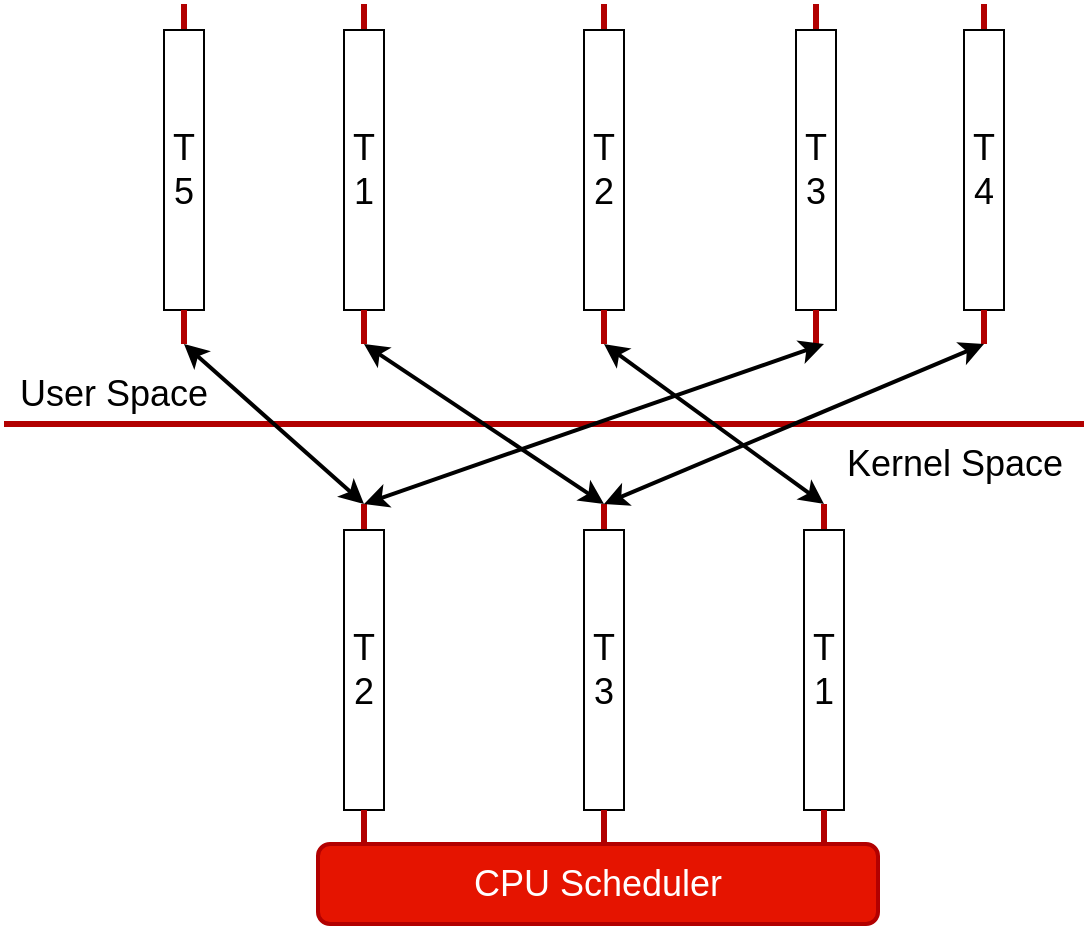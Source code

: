 <mxfile version="20.0.4" type="github">
  <diagram id="WGgsNqBOaULeudGfr_kq" name="第 1 页">
    <mxGraphModel dx="1668" dy="587" grid="1" gridSize="10" guides="1" tooltips="1" connect="1" arrows="1" fold="1" page="1" pageScale="1" pageWidth="827" pageHeight="1169" math="0" shadow="0">
      <root>
        <mxCell id="0" />
        <mxCell id="1" parent="0" />
        <mxCell id="1pz0jt5vzoer_wc0gOAW-33" value="" style="endArrow=none;html=1;rounded=0;strokeWidth=3;fillColor=#e51400;strokeColor=#B20000;" edge="1" parent="1">
          <mxGeometry width="50" height="50" relative="1" as="geometry">
            <mxPoint x="-20" y="680" as="sourcePoint" />
            <mxPoint x="520" y="680" as="targetPoint" />
          </mxGeometry>
        </mxCell>
        <mxCell id="1pz0jt5vzoer_wc0gOAW-34" value="&lt;font style=&quot;font-size: 18px;&quot;&gt;User Space&lt;/font&gt;" style="text;html=1;strokeColor=none;fillColor=none;align=center;verticalAlign=middle;whiteSpace=wrap;rounded=0;" vertex="1" parent="1">
          <mxGeometry x="-20" y="650" width="110" height="30" as="geometry" />
        </mxCell>
        <mxCell id="1pz0jt5vzoer_wc0gOAW-35" value="" style="group" vertex="1" connectable="0" parent="1">
          <mxGeometry x="150" y="470" width="20" height="170" as="geometry" />
        </mxCell>
        <mxCell id="1pz0jt5vzoer_wc0gOAW-36" value="" style="endArrow=none;html=1;rounded=0;fontSize=18;strokeWidth=3;fillColor=#e51400;strokeColor=#B20000;startArrow=none;" edge="1" parent="1pz0jt5vzoer_wc0gOAW-35" source="1pz0jt5vzoer_wc0gOAW-37">
          <mxGeometry width="50" height="50" relative="1" as="geometry">
            <mxPoint x="10" y="170" as="sourcePoint" />
            <mxPoint x="10" as="targetPoint" />
          </mxGeometry>
        </mxCell>
        <mxCell id="1pz0jt5vzoer_wc0gOAW-37" value="T&lt;br&gt;1" style="rounded=0;whiteSpace=wrap;html=1;fontSize=18;" vertex="1" parent="1pz0jt5vzoer_wc0gOAW-35">
          <mxGeometry y="13" width="20" height="140" as="geometry" />
        </mxCell>
        <mxCell id="1pz0jt5vzoer_wc0gOAW-38" value="" style="endArrow=none;html=1;rounded=0;fontSize=18;strokeWidth=3;fillColor=#e51400;strokeColor=#B20000;" edge="1" parent="1pz0jt5vzoer_wc0gOAW-35" target="1pz0jt5vzoer_wc0gOAW-37">
          <mxGeometry width="50" height="50" relative="1" as="geometry">
            <mxPoint x="10" y="170" as="sourcePoint" />
            <mxPoint x="10" as="targetPoint" />
          </mxGeometry>
        </mxCell>
        <mxCell id="1pz0jt5vzoer_wc0gOAW-40" value="" style="group" vertex="1" connectable="0" parent="1">
          <mxGeometry x="270" y="470" width="20" height="170" as="geometry" />
        </mxCell>
        <mxCell id="1pz0jt5vzoer_wc0gOAW-41" value="" style="endArrow=none;html=1;rounded=0;fontSize=18;strokeWidth=3;fillColor=#e51400;strokeColor=#B20000;startArrow=none;" edge="1" parent="1pz0jt5vzoer_wc0gOAW-40" source="1pz0jt5vzoer_wc0gOAW-42">
          <mxGeometry width="50" height="50" relative="1" as="geometry">
            <mxPoint x="10" y="170" as="sourcePoint" />
            <mxPoint x="10" as="targetPoint" />
          </mxGeometry>
        </mxCell>
        <mxCell id="1pz0jt5vzoer_wc0gOAW-42" value="T&lt;br&gt;2" style="rounded=0;whiteSpace=wrap;html=1;fontSize=18;" vertex="1" parent="1pz0jt5vzoer_wc0gOAW-40">
          <mxGeometry y="13" width="20" height="140" as="geometry" />
        </mxCell>
        <mxCell id="1pz0jt5vzoer_wc0gOAW-43" value="" style="endArrow=none;html=1;rounded=0;fontSize=18;strokeWidth=3;fillColor=#e51400;strokeColor=#B20000;" edge="1" parent="1pz0jt5vzoer_wc0gOAW-40" target="1pz0jt5vzoer_wc0gOAW-42">
          <mxGeometry width="50" height="50" relative="1" as="geometry">
            <mxPoint x="10" y="170" as="sourcePoint" />
            <mxPoint x="10" as="targetPoint" />
          </mxGeometry>
        </mxCell>
        <mxCell id="1pz0jt5vzoer_wc0gOAW-44" value="" style="group" vertex="1" connectable="0" parent="1">
          <mxGeometry x="376" y="470" width="20" height="170" as="geometry" />
        </mxCell>
        <mxCell id="1pz0jt5vzoer_wc0gOAW-45" value="" style="endArrow=none;html=1;rounded=0;fontSize=18;strokeWidth=3;fillColor=#e51400;strokeColor=#B20000;startArrow=none;" edge="1" parent="1pz0jt5vzoer_wc0gOAW-44" source="1pz0jt5vzoer_wc0gOAW-46">
          <mxGeometry width="50" height="50" relative="1" as="geometry">
            <mxPoint x="10" y="170" as="sourcePoint" />
            <mxPoint x="10" as="targetPoint" />
          </mxGeometry>
        </mxCell>
        <mxCell id="1pz0jt5vzoer_wc0gOAW-46" value="T&lt;br&gt;3" style="rounded=0;whiteSpace=wrap;html=1;fontSize=18;" vertex="1" parent="1pz0jt5vzoer_wc0gOAW-44">
          <mxGeometry y="13" width="20" height="140" as="geometry" />
        </mxCell>
        <mxCell id="1pz0jt5vzoer_wc0gOAW-47" value="" style="endArrow=none;html=1;rounded=0;fontSize=18;strokeWidth=3;fillColor=#e51400;strokeColor=#B20000;" edge="1" parent="1pz0jt5vzoer_wc0gOAW-44" target="1pz0jt5vzoer_wc0gOAW-46">
          <mxGeometry width="50" height="50" relative="1" as="geometry">
            <mxPoint x="10" y="170" as="sourcePoint" />
            <mxPoint x="10" as="targetPoint" />
          </mxGeometry>
        </mxCell>
        <mxCell id="1pz0jt5vzoer_wc0gOAW-48" value="&lt;span style=&quot;&quot;&gt;Kernel Space&lt;/span&gt;" style="text;html=1;align=center;verticalAlign=middle;resizable=0;points=[];autosize=1;strokeColor=none;fillColor=none;fontSize=18;" vertex="1" parent="1">
          <mxGeometry x="390" y="680" width="130" height="40" as="geometry" />
        </mxCell>
        <mxCell id="1pz0jt5vzoer_wc0gOAW-52" value="" style="group" vertex="1" connectable="0" parent="1">
          <mxGeometry x="150" y="720" width="20" height="170" as="geometry" />
        </mxCell>
        <mxCell id="1pz0jt5vzoer_wc0gOAW-53" value="" style="endArrow=none;html=1;rounded=0;fontSize=18;strokeWidth=3;fillColor=#e51400;strokeColor=#B20000;startArrow=none;" edge="1" parent="1pz0jt5vzoer_wc0gOAW-52" source="1pz0jt5vzoer_wc0gOAW-54">
          <mxGeometry width="50" height="50" relative="1" as="geometry">
            <mxPoint x="10" y="170" as="sourcePoint" />
            <mxPoint x="10" as="targetPoint" />
          </mxGeometry>
        </mxCell>
        <mxCell id="1pz0jt5vzoer_wc0gOAW-54" value="T&lt;br&gt;2" style="rounded=0;whiteSpace=wrap;html=1;fontSize=18;" vertex="1" parent="1pz0jt5vzoer_wc0gOAW-52">
          <mxGeometry y="13" width="20" height="140" as="geometry" />
        </mxCell>
        <mxCell id="1pz0jt5vzoer_wc0gOAW-55" value="" style="endArrow=none;html=1;rounded=0;fontSize=18;strokeWidth=3;fillColor=#e51400;strokeColor=#B20000;" edge="1" parent="1pz0jt5vzoer_wc0gOAW-52" target="1pz0jt5vzoer_wc0gOAW-54">
          <mxGeometry width="50" height="50" relative="1" as="geometry">
            <mxPoint x="10" y="170" as="sourcePoint" />
            <mxPoint x="10" as="targetPoint" />
          </mxGeometry>
        </mxCell>
        <mxCell id="1pz0jt5vzoer_wc0gOAW-56" value="" style="group" vertex="1" connectable="0" parent="1">
          <mxGeometry x="270" y="720" width="20" height="170" as="geometry" />
        </mxCell>
        <mxCell id="1pz0jt5vzoer_wc0gOAW-57" value="" style="endArrow=none;html=1;rounded=0;fontSize=18;strokeWidth=3;fillColor=#e51400;strokeColor=#B20000;startArrow=none;" edge="1" parent="1pz0jt5vzoer_wc0gOAW-56" source="1pz0jt5vzoer_wc0gOAW-58">
          <mxGeometry width="50" height="50" relative="1" as="geometry">
            <mxPoint x="10" y="170" as="sourcePoint" />
            <mxPoint x="10" as="targetPoint" />
          </mxGeometry>
        </mxCell>
        <mxCell id="1pz0jt5vzoer_wc0gOAW-58" value="T&lt;br&gt;3" style="rounded=0;whiteSpace=wrap;html=1;fontSize=18;" vertex="1" parent="1pz0jt5vzoer_wc0gOAW-56">
          <mxGeometry y="13" width="20" height="140" as="geometry" />
        </mxCell>
        <mxCell id="1pz0jt5vzoer_wc0gOAW-59" value="" style="endArrow=none;html=1;rounded=0;fontSize=18;strokeWidth=3;fillColor=#e51400;strokeColor=#B20000;" edge="1" parent="1pz0jt5vzoer_wc0gOAW-56" target="1pz0jt5vzoer_wc0gOAW-58">
          <mxGeometry width="50" height="50" relative="1" as="geometry">
            <mxPoint x="10" y="170" as="sourcePoint" />
            <mxPoint x="10" as="targetPoint" />
          </mxGeometry>
        </mxCell>
        <mxCell id="1pz0jt5vzoer_wc0gOAW-60" value="" style="group" vertex="1" connectable="0" parent="1">
          <mxGeometry x="380" y="720" width="20" height="170" as="geometry" />
        </mxCell>
        <mxCell id="1pz0jt5vzoer_wc0gOAW-61" value="" style="endArrow=none;html=1;rounded=0;fontSize=18;strokeWidth=3;fillColor=#e51400;strokeColor=#B20000;startArrow=none;" edge="1" parent="1pz0jt5vzoer_wc0gOAW-60" source="1pz0jt5vzoer_wc0gOAW-62">
          <mxGeometry width="50" height="50" relative="1" as="geometry">
            <mxPoint x="10" y="170" as="sourcePoint" />
            <mxPoint x="10" as="targetPoint" />
          </mxGeometry>
        </mxCell>
        <mxCell id="1pz0jt5vzoer_wc0gOAW-62" value="T&lt;br&gt;1" style="rounded=0;whiteSpace=wrap;html=1;fontSize=18;" vertex="1" parent="1pz0jt5vzoer_wc0gOAW-60">
          <mxGeometry y="13" width="20" height="140" as="geometry" />
        </mxCell>
        <mxCell id="1pz0jt5vzoer_wc0gOAW-63" value="" style="endArrow=none;html=1;rounded=0;fontSize=18;strokeWidth=3;fillColor=#e51400;strokeColor=#B20000;" edge="1" parent="1pz0jt5vzoer_wc0gOAW-60" target="1pz0jt5vzoer_wc0gOAW-62">
          <mxGeometry width="50" height="50" relative="1" as="geometry">
            <mxPoint x="10" y="170" as="sourcePoint" />
            <mxPoint x="10" as="targetPoint" />
          </mxGeometry>
        </mxCell>
        <mxCell id="1pz0jt5vzoer_wc0gOAW-64" value="" style="endArrow=classic;startArrow=classic;html=1;rounded=0;fontSize=18;strokeWidth=2;" edge="1" parent="1">
          <mxGeometry width="50" height="50" relative="1" as="geometry">
            <mxPoint x="160" y="640" as="sourcePoint" />
            <mxPoint x="280" y="720" as="targetPoint" />
          </mxGeometry>
        </mxCell>
        <mxCell id="1pz0jt5vzoer_wc0gOAW-65" value="" style="endArrow=classic;startArrow=classic;html=1;rounded=0;fontSize=18;strokeWidth=2;" edge="1" parent="1">
          <mxGeometry width="50" height="50" relative="1" as="geometry">
            <mxPoint x="160" y="720" as="sourcePoint" />
            <mxPoint x="390" y="640" as="targetPoint" />
          </mxGeometry>
        </mxCell>
        <mxCell id="1pz0jt5vzoer_wc0gOAW-66" value="" style="endArrow=classic;startArrow=classic;html=1;rounded=0;fontSize=18;strokeWidth=2;" edge="1" parent="1">
          <mxGeometry width="50" height="50" relative="1" as="geometry">
            <mxPoint x="390" y="720" as="sourcePoint" />
            <mxPoint x="280" y="640" as="targetPoint" />
          </mxGeometry>
        </mxCell>
        <mxCell id="1pz0jt5vzoer_wc0gOAW-67" value="CPU Scheduler" style="rounded=1;whiteSpace=wrap;html=1;fontSize=18;strokeWidth=2;fillColor=#e51400;fontColor=#ffffff;strokeColor=#B20000;" vertex="1" parent="1">
          <mxGeometry x="137" y="890" width="280" height="40" as="geometry" />
        </mxCell>
        <mxCell id="1pz0jt5vzoer_wc0gOAW-70" value="" style="group" vertex="1" connectable="0" parent="1">
          <mxGeometry x="460" y="470" width="20" height="170" as="geometry" />
        </mxCell>
        <mxCell id="1pz0jt5vzoer_wc0gOAW-71" value="" style="endArrow=none;html=1;rounded=0;fontSize=18;strokeWidth=3;fillColor=#e51400;strokeColor=#B20000;startArrow=none;" edge="1" parent="1pz0jt5vzoer_wc0gOAW-70" source="1pz0jt5vzoer_wc0gOAW-72">
          <mxGeometry width="50" height="50" relative="1" as="geometry">
            <mxPoint x="10" y="170" as="sourcePoint" />
            <mxPoint x="10" as="targetPoint" />
          </mxGeometry>
        </mxCell>
        <mxCell id="1pz0jt5vzoer_wc0gOAW-72" value="T&lt;br&gt;4" style="rounded=0;whiteSpace=wrap;html=1;fontSize=18;" vertex="1" parent="1pz0jt5vzoer_wc0gOAW-70">
          <mxGeometry y="13" width="20" height="140" as="geometry" />
        </mxCell>
        <mxCell id="1pz0jt5vzoer_wc0gOAW-73" value="" style="endArrow=none;html=1;rounded=0;fontSize=18;strokeWidth=3;fillColor=#e51400;strokeColor=#B20000;" edge="1" parent="1pz0jt5vzoer_wc0gOAW-70" target="1pz0jt5vzoer_wc0gOAW-72">
          <mxGeometry width="50" height="50" relative="1" as="geometry">
            <mxPoint x="10" y="170" as="sourcePoint" />
            <mxPoint x="10" as="targetPoint" />
          </mxGeometry>
        </mxCell>
        <mxCell id="1pz0jt5vzoer_wc0gOAW-74" value="" style="endArrow=classic;startArrow=classic;html=1;rounded=0;fontSize=18;strokeWidth=2;" edge="1" parent="1">
          <mxGeometry width="50" height="50" relative="1" as="geometry">
            <mxPoint x="280" y="720" as="sourcePoint" />
            <mxPoint x="470" y="640" as="targetPoint" />
          </mxGeometry>
        </mxCell>
        <mxCell id="1pz0jt5vzoer_wc0gOAW-77" value="" style="group" vertex="1" connectable="0" parent="1">
          <mxGeometry x="60" y="470" width="20" height="170" as="geometry" />
        </mxCell>
        <mxCell id="1pz0jt5vzoer_wc0gOAW-78" value="" style="endArrow=none;html=1;rounded=0;fontSize=18;strokeWidth=3;fillColor=#e51400;strokeColor=#B20000;startArrow=none;" edge="1" parent="1pz0jt5vzoer_wc0gOAW-77" source="1pz0jt5vzoer_wc0gOAW-79">
          <mxGeometry width="50" height="50" relative="1" as="geometry">
            <mxPoint x="10" y="170" as="sourcePoint" />
            <mxPoint x="10" as="targetPoint" />
          </mxGeometry>
        </mxCell>
        <mxCell id="1pz0jt5vzoer_wc0gOAW-79" value="T&lt;br&gt;5" style="rounded=0;whiteSpace=wrap;html=1;fontSize=18;" vertex="1" parent="1pz0jt5vzoer_wc0gOAW-77">
          <mxGeometry y="13" width="20" height="140" as="geometry" />
        </mxCell>
        <mxCell id="1pz0jt5vzoer_wc0gOAW-80" value="" style="endArrow=none;html=1;rounded=0;fontSize=18;strokeWidth=3;fillColor=#e51400;strokeColor=#B20000;" edge="1" parent="1pz0jt5vzoer_wc0gOAW-77" target="1pz0jt5vzoer_wc0gOAW-79">
          <mxGeometry width="50" height="50" relative="1" as="geometry">
            <mxPoint x="10" y="170" as="sourcePoint" />
            <mxPoint x="10" as="targetPoint" />
          </mxGeometry>
        </mxCell>
        <mxCell id="1pz0jt5vzoer_wc0gOAW-83" value="" style="endArrow=classic;startArrow=classic;html=1;rounded=0;fontSize=18;strokeWidth=2;" edge="1" parent="1">
          <mxGeometry width="50" height="50" relative="1" as="geometry">
            <mxPoint x="160" y="720" as="sourcePoint" />
            <mxPoint x="70" y="640" as="targetPoint" />
          </mxGeometry>
        </mxCell>
      </root>
    </mxGraphModel>
  </diagram>
</mxfile>
